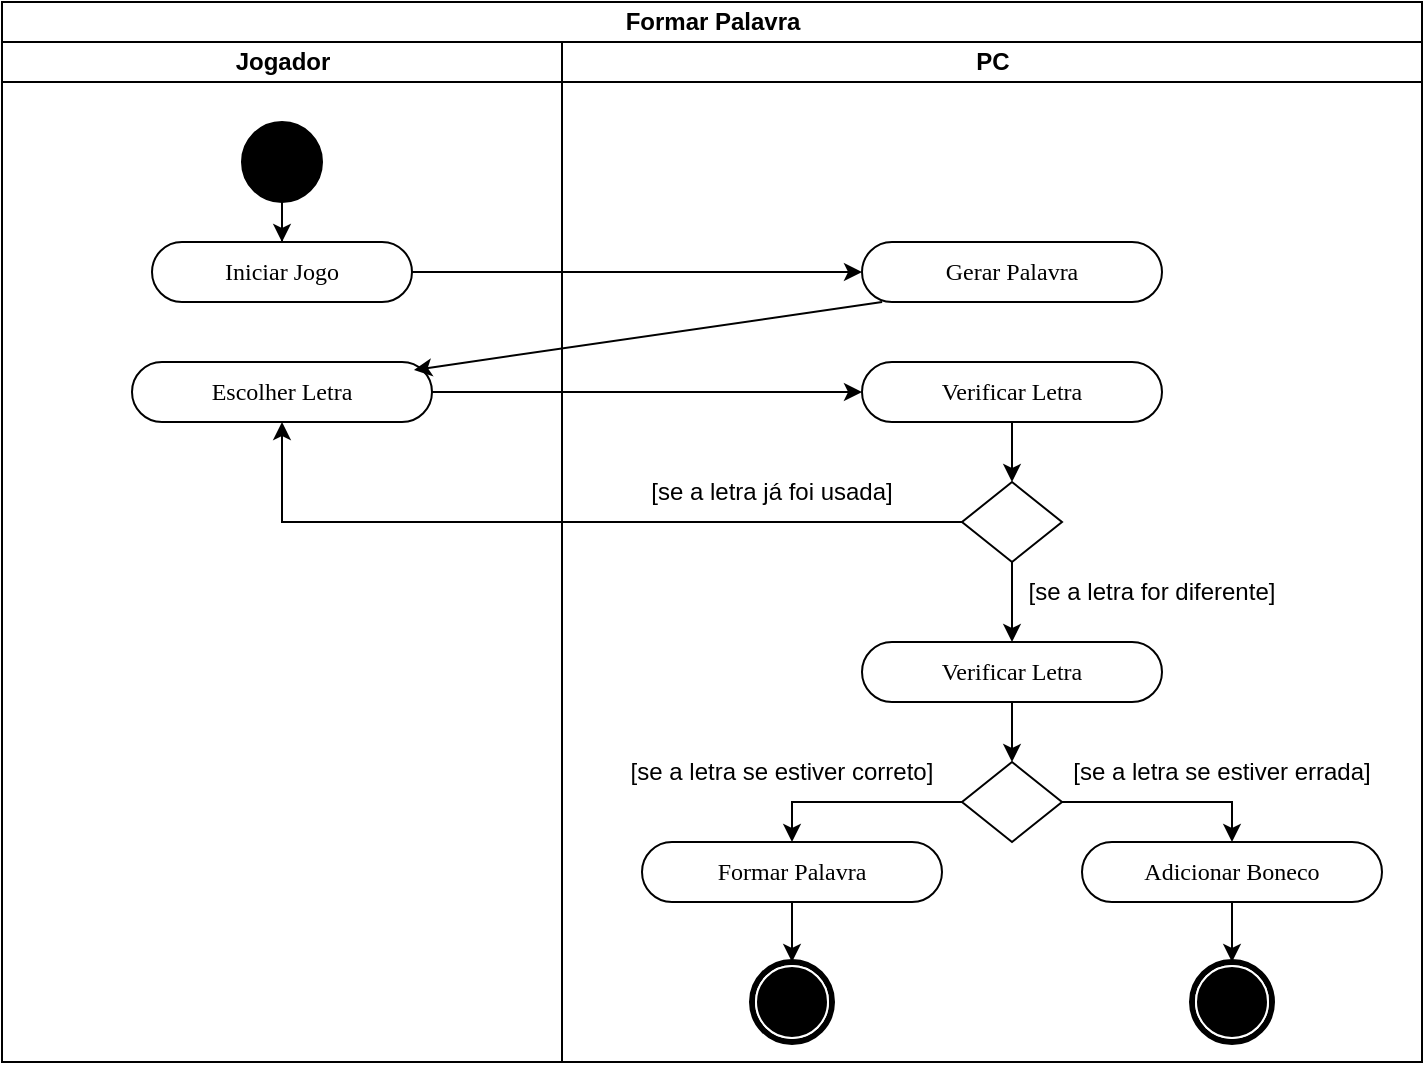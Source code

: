 <mxfile version="21.7.4" type="github">
  <diagram name="Page-1" id="0783ab3e-0a74-02c8-0abd-f7b4e66b4bec">
    <mxGraphModel dx="987" dy="571" grid="1" gridSize="10" guides="1" tooltips="1" connect="1" arrows="1" fold="1" page="1" pageScale="1" pageWidth="850" pageHeight="1100" background="none" math="0" shadow="0">
      <root>
        <mxCell id="0" />
        <mxCell id="1" parent="0" />
        <mxCell id="NRbihuP3iSQzDfQlJbNI-1" value="Formar Palavra" style="swimlane;childLayout=stackLayout;resizeParent=1;resizeParentMax=0;startSize=20;html=1;" vertex="1" parent="1">
          <mxGeometry x="160" y="40" width="710" height="530" as="geometry" />
        </mxCell>
        <mxCell id="NRbihuP3iSQzDfQlJbNI-2" value="Jogador" style="swimlane;startSize=20;html=1;" vertex="1" parent="NRbihuP3iSQzDfQlJbNI-1">
          <mxGeometry y="20" width="280" height="510" as="geometry" />
        </mxCell>
        <mxCell id="NRbihuP3iSQzDfQlJbNI-5" style="edgeStyle=orthogonalEdgeStyle;rounded=0;orthogonalLoop=1;jettySize=auto;html=1;entryX=0.5;entryY=0;entryDx=0;entryDy=0;" edge="1" parent="NRbihuP3iSQzDfQlJbNI-2" source="60571a20871a0731-4" target="1c1d494c118603dd-6">
          <mxGeometry relative="1" as="geometry" />
        </mxCell>
        <mxCell id="60571a20871a0731-4" value="" style="ellipse;whiteSpace=wrap;html=1;rounded=0;shadow=0;comic=0;labelBackgroundColor=none;strokeWidth=1;fillColor=#000000;fontFamily=Verdana;fontSize=12;align=center;" parent="NRbihuP3iSQzDfQlJbNI-2" vertex="1">
          <mxGeometry x="120" y="40" width="40" height="40" as="geometry" />
        </mxCell>
        <mxCell id="1c1d494c118603dd-6" value="Iniciar Jogo" style="rounded=1;whiteSpace=wrap;html=1;shadow=0;comic=0;labelBackgroundColor=none;strokeWidth=1;fontFamily=Verdana;fontSize=12;align=center;arcSize=50;" parent="NRbihuP3iSQzDfQlJbNI-2" vertex="1">
          <mxGeometry x="75" y="100" width="130" height="30" as="geometry" />
        </mxCell>
        <mxCell id="NRbihuP3iSQzDfQlJbNI-12" value="Escolher Letra" style="rounded=1;whiteSpace=wrap;html=1;shadow=0;comic=0;labelBackgroundColor=none;strokeWidth=1;fontFamily=Verdana;fontSize=12;align=center;arcSize=50;" vertex="1" parent="NRbihuP3iSQzDfQlJbNI-2">
          <mxGeometry x="65" y="160" width="150" height="30" as="geometry" />
        </mxCell>
        <mxCell id="NRbihuP3iSQzDfQlJbNI-11" style="edgeStyle=orthogonalEdgeStyle;rounded=0;orthogonalLoop=1;jettySize=auto;html=1;entryX=0;entryY=0.5;entryDx=0;entryDy=0;" edge="1" parent="NRbihuP3iSQzDfQlJbNI-1" source="1c1d494c118603dd-6" target="NRbihuP3iSQzDfQlJbNI-10">
          <mxGeometry relative="1" as="geometry" />
        </mxCell>
        <mxCell id="NRbihuP3iSQzDfQlJbNI-13" style="rounded=0;orthogonalLoop=1;jettySize=auto;html=1;exitX=0.067;exitY=1;exitDx=0;exitDy=0;entryX=0.94;entryY=0.133;entryDx=0;entryDy=0;exitPerimeter=0;entryPerimeter=0;" edge="1" parent="NRbihuP3iSQzDfQlJbNI-1" source="NRbihuP3iSQzDfQlJbNI-10" target="NRbihuP3iSQzDfQlJbNI-12">
          <mxGeometry relative="1" as="geometry" />
        </mxCell>
        <mxCell id="NRbihuP3iSQzDfQlJbNI-15" style="edgeStyle=orthogonalEdgeStyle;rounded=0;orthogonalLoop=1;jettySize=auto;html=1;entryX=0;entryY=0.5;entryDx=0;entryDy=0;" edge="1" parent="NRbihuP3iSQzDfQlJbNI-1" source="NRbihuP3iSQzDfQlJbNI-12" target="NRbihuP3iSQzDfQlJbNI-14">
          <mxGeometry relative="1" as="geometry" />
        </mxCell>
        <mxCell id="NRbihuP3iSQzDfQlJbNI-19" style="edgeStyle=orthogonalEdgeStyle;rounded=0;orthogonalLoop=1;jettySize=auto;html=1;entryX=0.5;entryY=1;entryDx=0;entryDy=0;" edge="1" parent="NRbihuP3iSQzDfQlJbNI-1" source="NRbihuP3iSQzDfQlJbNI-16" target="NRbihuP3iSQzDfQlJbNI-12">
          <mxGeometry relative="1" as="geometry" />
        </mxCell>
        <mxCell id="NRbihuP3iSQzDfQlJbNI-3" value="PC" style="swimlane;startSize=20;html=1;" vertex="1" parent="NRbihuP3iSQzDfQlJbNI-1">
          <mxGeometry x="280" y="20" width="430" height="510" as="geometry" />
        </mxCell>
        <mxCell id="NRbihuP3iSQzDfQlJbNI-10" value="Gerar Palavra" style="rounded=1;whiteSpace=wrap;html=1;shadow=0;comic=0;labelBackgroundColor=none;strokeWidth=1;fontFamily=Verdana;fontSize=12;align=center;arcSize=50;" vertex="1" parent="NRbihuP3iSQzDfQlJbNI-3">
          <mxGeometry x="150" y="100" width="150" height="30" as="geometry" />
        </mxCell>
        <mxCell id="NRbihuP3iSQzDfQlJbNI-17" style="edgeStyle=orthogonalEdgeStyle;rounded=0;orthogonalLoop=1;jettySize=auto;html=1;entryX=0.5;entryY=0;entryDx=0;entryDy=0;" edge="1" parent="NRbihuP3iSQzDfQlJbNI-3" source="NRbihuP3iSQzDfQlJbNI-14" target="NRbihuP3iSQzDfQlJbNI-16">
          <mxGeometry relative="1" as="geometry" />
        </mxCell>
        <mxCell id="NRbihuP3iSQzDfQlJbNI-14" value="Verificar Letra" style="rounded=1;whiteSpace=wrap;html=1;shadow=0;comic=0;labelBackgroundColor=none;strokeWidth=1;fontFamily=Verdana;fontSize=12;align=center;arcSize=50;" vertex="1" parent="NRbihuP3iSQzDfQlJbNI-3">
          <mxGeometry x="150" y="160" width="150" height="30" as="geometry" />
        </mxCell>
        <mxCell id="NRbihuP3iSQzDfQlJbNI-21" style="edgeStyle=orthogonalEdgeStyle;rounded=0;orthogonalLoop=1;jettySize=auto;html=1;exitX=0.5;exitY=1;exitDx=0;exitDy=0;entryX=0.5;entryY=0;entryDx=0;entryDy=0;" edge="1" parent="NRbihuP3iSQzDfQlJbNI-3" source="NRbihuP3iSQzDfQlJbNI-16" target="NRbihuP3iSQzDfQlJbNI-20">
          <mxGeometry relative="1" as="geometry" />
        </mxCell>
        <mxCell id="NRbihuP3iSQzDfQlJbNI-16" value="" style="rhombus;whiteSpace=wrap;html=1;" vertex="1" parent="NRbihuP3iSQzDfQlJbNI-3">
          <mxGeometry x="200" y="220" width="50" height="40" as="geometry" />
        </mxCell>
        <mxCell id="NRbihuP3iSQzDfQlJbNI-30" style="edgeStyle=orthogonalEdgeStyle;rounded=0;orthogonalLoop=1;jettySize=auto;html=1;entryX=0.5;entryY=0;entryDx=0;entryDy=0;" edge="1" parent="NRbihuP3iSQzDfQlJbNI-3" source="NRbihuP3iSQzDfQlJbNI-20" target="NRbihuP3iSQzDfQlJbNI-29">
          <mxGeometry relative="1" as="geometry" />
        </mxCell>
        <mxCell id="NRbihuP3iSQzDfQlJbNI-20" value="Verificar Letra" style="rounded=1;whiteSpace=wrap;html=1;shadow=0;comic=0;labelBackgroundColor=none;strokeWidth=1;fontFamily=Verdana;fontSize=12;align=center;arcSize=50;" vertex="1" parent="NRbihuP3iSQzDfQlJbNI-3">
          <mxGeometry x="150" y="300" width="150" height="30" as="geometry" />
        </mxCell>
        <mxCell id="NRbihuP3iSQzDfQlJbNI-32" style="edgeStyle=orthogonalEdgeStyle;rounded=0;orthogonalLoop=1;jettySize=auto;html=1;exitX=1;exitY=0.5;exitDx=0;exitDy=0;entryX=0.5;entryY=0;entryDx=0;entryDy=0;" edge="1" parent="NRbihuP3iSQzDfQlJbNI-3" source="NRbihuP3iSQzDfQlJbNI-29" target="NRbihuP3iSQzDfQlJbNI-31">
          <mxGeometry relative="1" as="geometry" />
        </mxCell>
        <mxCell id="NRbihuP3iSQzDfQlJbNI-45" style="edgeStyle=orthogonalEdgeStyle;rounded=0;orthogonalLoop=1;jettySize=auto;html=1;exitX=0;exitY=0.5;exitDx=0;exitDy=0;entryX=0.5;entryY=0;entryDx=0;entryDy=0;" edge="1" parent="NRbihuP3iSQzDfQlJbNI-3" source="NRbihuP3iSQzDfQlJbNI-29" target="NRbihuP3iSQzDfQlJbNI-44">
          <mxGeometry relative="1" as="geometry" />
        </mxCell>
        <mxCell id="NRbihuP3iSQzDfQlJbNI-29" value="" style="rhombus;whiteSpace=wrap;html=1;" vertex="1" parent="NRbihuP3iSQzDfQlJbNI-3">
          <mxGeometry x="200" y="360" width="50" height="40" as="geometry" />
        </mxCell>
        <mxCell id="NRbihuP3iSQzDfQlJbNI-48" style="edgeStyle=orthogonalEdgeStyle;rounded=0;orthogonalLoop=1;jettySize=auto;html=1;exitX=0.5;exitY=1;exitDx=0;exitDy=0;entryX=0.5;entryY=0;entryDx=0;entryDy=0;" edge="1" parent="NRbihuP3iSQzDfQlJbNI-3" source="NRbihuP3iSQzDfQlJbNI-31" target="60571a20871a0731-5">
          <mxGeometry relative="1" as="geometry" />
        </mxCell>
        <mxCell id="NRbihuP3iSQzDfQlJbNI-31" value="Adicionar Boneco" style="rounded=1;whiteSpace=wrap;html=1;shadow=0;comic=0;labelBackgroundColor=none;strokeWidth=1;fontFamily=Verdana;fontSize=12;align=center;arcSize=50;" vertex="1" parent="NRbihuP3iSQzDfQlJbNI-3">
          <mxGeometry x="260" y="400" width="150" height="30" as="geometry" />
        </mxCell>
        <mxCell id="NRbihuP3iSQzDfQlJbNI-47" style="edgeStyle=orthogonalEdgeStyle;rounded=0;orthogonalLoop=1;jettySize=auto;html=1;exitX=0.5;exitY=1;exitDx=0;exitDy=0;entryX=0.5;entryY=0;entryDx=0;entryDy=0;" edge="1" parent="NRbihuP3iSQzDfQlJbNI-3" source="NRbihuP3iSQzDfQlJbNI-44" target="NRbihuP3iSQzDfQlJbNI-46">
          <mxGeometry relative="1" as="geometry" />
        </mxCell>
        <mxCell id="NRbihuP3iSQzDfQlJbNI-44" value="Formar Palavra" style="rounded=1;whiteSpace=wrap;html=1;shadow=0;comic=0;labelBackgroundColor=none;strokeWidth=1;fontFamily=Verdana;fontSize=12;align=center;arcSize=50;" vertex="1" parent="NRbihuP3iSQzDfQlJbNI-3">
          <mxGeometry x="40" y="400" width="150" height="30" as="geometry" />
        </mxCell>
        <mxCell id="60571a20871a0731-5" value="" style="shape=mxgraph.bpmn.shape;html=1;verticalLabelPosition=bottom;labelBackgroundColor=#ffffff;verticalAlign=top;perimeter=ellipsePerimeter;outline=end;symbol=terminate;rounded=0;shadow=0;comic=0;strokeWidth=1;fontFamily=Verdana;fontSize=12;align=center;" parent="NRbihuP3iSQzDfQlJbNI-3" vertex="1">
          <mxGeometry x="315" y="460" width="40" height="40" as="geometry" />
        </mxCell>
        <mxCell id="NRbihuP3iSQzDfQlJbNI-46" value="" style="shape=mxgraph.bpmn.shape;html=1;verticalLabelPosition=bottom;labelBackgroundColor=#ffffff;verticalAlign=top;perimeter=ellipsePerimeter;outline=end;symbol=terminate;rounded=0;shadow=0;comic=0;strokeWidth=1;fontFamily=Verdana;fontSize=12;align=center;" vertex="1" parent="NRbihuP3iSQzDfQlJbNI-3">
          <mxGeometry x="95" y="460" width="40" height="40" as="geometry" />
        </mxCell>
        <mxCell id="NRbihuP3iSQzDfQlJbNI-49" value="[se a letra já foi usada]" style="text;html=1;strokeColor=none;fillColor=none;align=center;verticalAlign=middle;whiteSpace=wrap;rounded=0;" vertex="1" parent="NRbihuP3iSQzDfQlJbNI-3">
          <mxGeometry x="40" y="210" width="130" height="30" as="geometry" />
        </mxCell>
        <mxCell id="NRbihuP3iSQzDfQlJbNI-50" value="[se a letra for diferente]" style="text;html=1;strokeColor=none;fillColor=none;align=center;verticalAlign=middle;whiteSpace=wrap;rounded=0;" vertex="1" parent="NRbihuP3iSQzDfQlJbNI-3">
          <mxGeometry x="230" y="260" width="130" height="30" as="geometry" />
        </mxCell>
        <mxCell id="NRbihuP3iSQzDfQlJbNI-51" value="[se a letra se estiver correto]" style="text;html=1;strokeColor=none;fillColor=none;align=center;verticalAlign=middle;whiteSpace=wrap;rounded=0;" vertex="1" parent="NRbihuP3iSQzDfQlJbNI-3">
          <mxGeometry x="30" y="350" width="160" height="30" as="geometry" />
        </mxCell>
        <mxCell id="NRbihuP3iSQzDfQlJbNI-52" value="[se a letra se estiver errada]" style="text;html=1;strokeColor=none;fillColor=none;align=center;verticalAlign=middle;whiteSpace=wrap;rounded=0;" vertex="1" parent="NRbihuP3iSQzDfQlJbNI-3">
          <mxGeometry x="250" y="350" width="160" height="30" as="geometry" />
        </mxCell>
      </root>
    </mxGraphModel>
  </diagram>
</mxfile>
